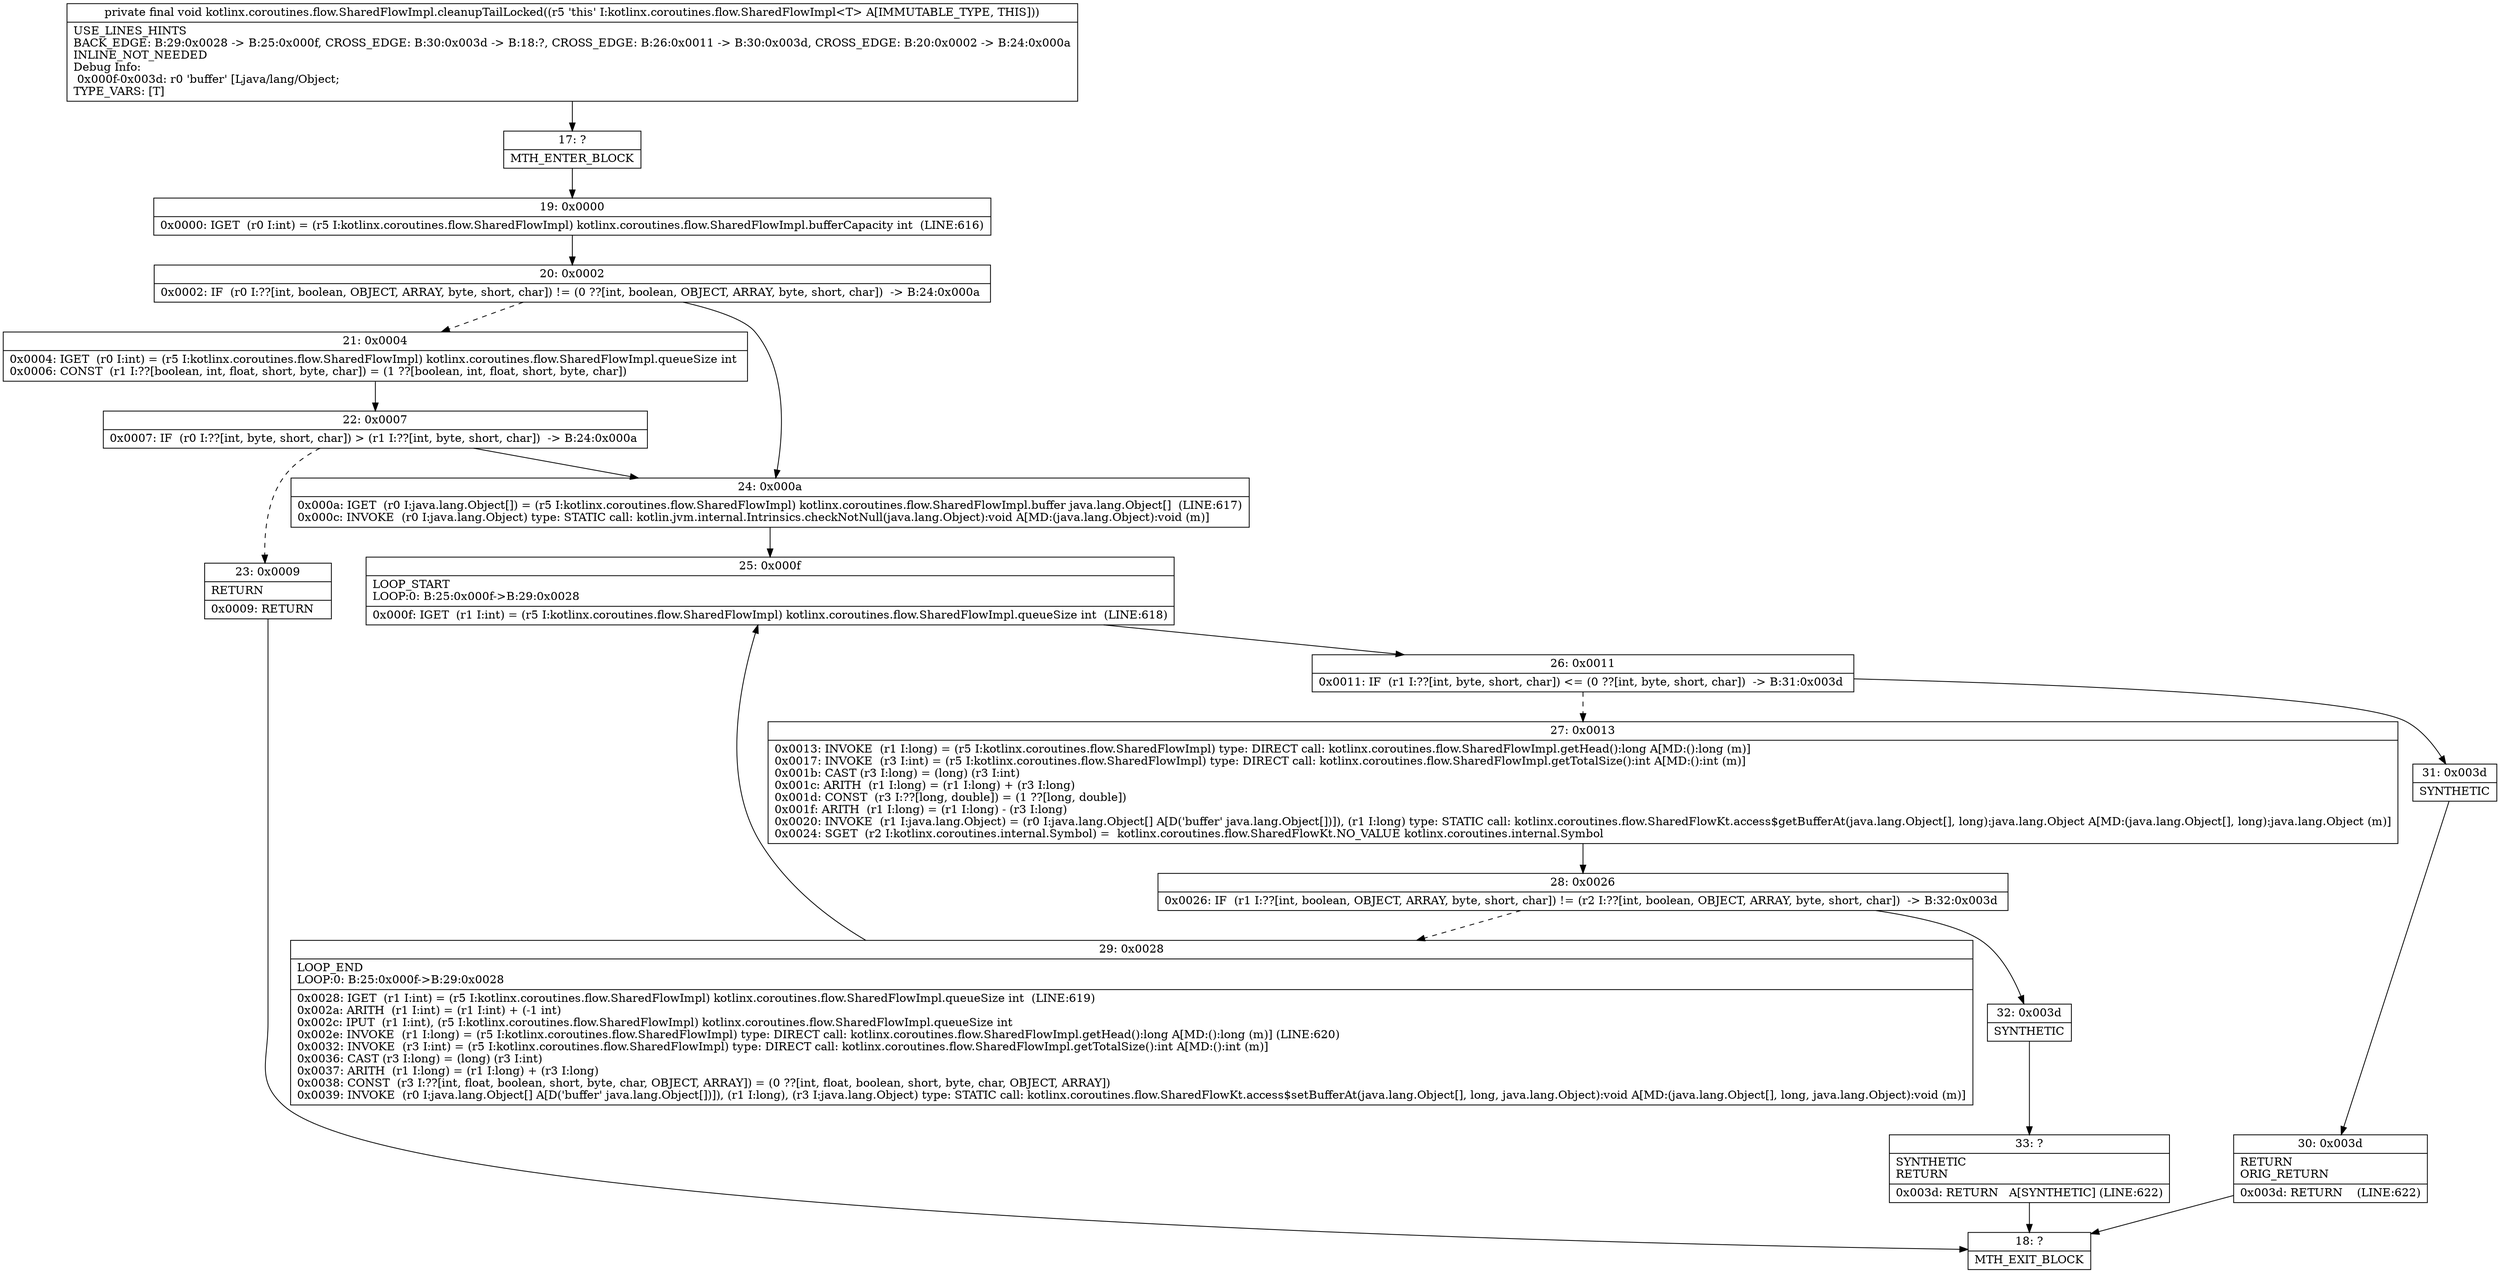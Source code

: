 digraph "CFG forkotlinx.coroutines.flow.SharedFlowImpl.cleanupTailLocked()V" {
Node_17 [shape=record,label="{17\:\ ?|MTH_ENTER_BLOCK\l}"];
Node_19 [shape=record,label="{19\:\ 0x0000|0x0000: IGET  (r0 I:int) = (r5 I:kotlinx.coroutines.flow.SharedFlowImpl) kotlinx.coroutines.flow.SharedFlowImpl.bufferCapacity int  (LINE:616)\l}"];
Node_20 [shape=record,label="{20\:\ 0x0002|0x0002: IF  (r0 I:??[int, boolean, OBJECT, ARRAY, byte, short, char]) != (0 ??[int, boolean, OBJECT, ARRAY, byte, short, char])  \-\> B:24:0x000a \l}"];
Node_21 [shape=record,label="{21\:\ 0x0004|0x0004: IGET  (r0 I:int) = (r5 I:kotlinx.coroutines.flow.SharedFlowImpl) kotlinx.coroutines.flow.SharedFlowImpl.queueSize int \l0x0006: CONST  (r1 I:??[boolean, int, float, short, byte, char]) = (1 ??[boolean, int, float, short, byte, char]) \l}"];
Node_22 [shape=record,label="{22\:\ 0x0007|0x0007: IF  (r0 I:??[int, byte, short, char]) \> (r1 I:??[int, byte, short, char])  \-\> B:24:0x000a \l}"];
Node_23 [shape=record,label="{23\:\ 0x0009|RETURN\l|0x0009: RETURN   \l}"];
Node_18 [shape=record,label="{18\:\ ?|MTH_EXIT_BLOCK\l}"];
Node_24 [shape=record,label="{24\:\ 0x000a|0x000a: IGET  (r0 I:java.lang.Object[]) = (r5 I:kotlinx.coroutines.flow.SharedFlowImpl) kotlinx.coroutines.flow.SharedFlowImpl.buffer java.lang.Object[]  (LINE:617)\l0x000c: INVOKE  (r0 I:java.lang.Object) type: STATIC call: kotlin.jvm.internal.Intrinsics.checkNotNull(java.lang.Object):void A[MD:(java.lang.Object):void (m)]\l}"];
Node_25 [shape=record,label="{25\:\ 0x000f|LOOP_START\lLOOP:0: B:25:0x000f\-\>B:29:0x0028\l|0x000f: IGET  (r1 I:int) = (r5 I:kotlinx.coroutines.flow.SharedFlowImpl) kotlinx.coroutines.flow.SharedFlowImpl.queueSize int  (LINE:618)\l}"];
Node_26 [shape=record,label="{26\:\ 0x0011|0x0011: IF  (r1 I:??[int, byte, short, char]) \<= (0 ??[int, byte, short, char])  \-\> B:31:0x003d \l}"];
Node_27 [shape=record,label="{27\:\ 0x0013|0x0013: INVOKE  (r1 I:long) = (r5 I:kotlinx.coroutines.flow.SharedFlowImpl) type: DIRECT call: kotlinx.coroutines.flow.SharedFlowImpl.getHead():long A[MD:():long (m)]\l0x0017: INVOKE  (r3 I:int) = (r5 I:kotlinx.coroutines.flow.SharedFlowImpl) type: DIRECT call: kotlinx.coroutines.flow.SharedFlowImpl.getTotalSize():int A[MD:():int (m)]\l0x001b: CAST (r3 I:long) = (long) (r3 I:int) \l0x001c: ARITH  (r1 I:long) = (r1 I:long) + (r3 I:long) \l0x001d: CONST  (r3 I:??[long, double]) = (1 ??[long, double]) \l0x001f: ARITH  (r1 I:long) = (r1 I:long) \- (r3 I:long) \l0x0020: INVOKE  (r1 I:java.lang.Object) = (r0 I:java.lang.Object[] A[D('buffer' java.lang.Object[])]), (r1 I:long) type: STATIC call: kotlinx.coroutines.flow.SharedFlowKt.access$getBufferAt(java.lang.Object[], long):java.lang.Object A[MD:(java.lang.Object[], long):java.lang.Object (m)]\l0x0024: SGET  (r2 I:kotlinx.coroutines.internal.Symbol) =  kotlinx.coroutines.flow.SharedFlowKt.NO_VALUE kotlinx.coroutines.internal.Symbol \l}"];
Node_28 [shape=record,label="{28\:\ 0x0026|0x0026: IF  (r1 I:??[int, boolean, OBJECT, ARRAY, byte, short, char]) != (r2 I:??[int, boolean, OBJECT, ARRAY, byte, short, char])  \-\> B:32:0x003d \l}"];
Node_29 [shape=record,label="{29\:\ 0x0028|LOOP_END\lLOOP:0: B:25:0x000f\-\>B:29:0x0028\l|0x0028: IGET  (r1 I:int) = (r5 I:kotlinx.coroutines.flow.SharedFlowImpl) kotlinx.coroutines.flow.SharedFlowImpl.queueSize int  (LINE:619)\l0x002a: ARITH  (r1 I:int) = (r1 I:int) + (\-1 int) \l0x002c: IPUT  (r1 I:int), (r5 I:kotlinx.coroutines.flow.SharedFlowImpl) kotlinx.coroutines.flow.SharedFlowImpl.queueSize int \l0x002e: INVOKE  (r1 I:long) = (r5 I:kotlinx.coroutines.flow.SharedFlowImpl) type: DIRECT call: kotlinx.coroutines.flow.SharedFlowImpl.getHead():long A[MD:():long (m)] (LINE:620)\l0x0032: INVOKE  (r3 I:int) = (r5 I:kotlinx.coroutines.flow.SharedFlowImpl) type: DIRECT call: kotlinx.coroutines.flow.SharedFlowImpl.getTotalSize():int A[MD:():int (m)]\l0x0036: CAST (r3 I:long) = (long) (r3 I:int) \l0x0037: ARITH  (r1 I:long) = (r1 I:long) + (r3 I:long) \l0x0038: CONST  (r3 I:??[int, float, boolean, short, byte, char, OBJECT, ARRAY]) = (0 ??[int, float, boolean, short, byte, char, OBJECT, ARRAY]) \l0x0039: INVOKE  (r0 I:java.lang.Object[] A[D('buffer' java.lang.Object[])]), (r1 I:long), (r3 I:java.lang.Object) type: STATIC call: kotlinx.coroutines.flow.SharedFlowKt.access$setBufferAt(java.lang.Object[], long, java.lang.Object):void A[MD:(java.lang.Object[], long, java.lang.Object):void (m)]\l}"];
Node_32 [shape=record,label="{32\:\ 0x003d|SYNTHETIC\l}"];
Node_33 [shape=record,label="{33\:\ ?|SYNTHETIC\lRETURN\l|0x003d: RETURN   A[SYNTHETIC] (LINE:622)\l}"];
Node_31 [shape=record,label="{31\:\ 0x003d|SYNTHETIC\l}"];
Node_30 [shape=record,label="{30\:\ 0x003d|RETURN\lORIG_RETURN\l|0x003d: RETURN    (LINE:622)\l}"];
MethodNode[shape=record,label="{private final void kotlinx.coroutines.flow.SharedFlowImpl.cleanupTailLocked((r5 'this' I:kotlinx.coroutines.flow.SharedFlowImpl\<T\> A[IMMUTABLE_TYPE, THIS]))  | USE_LINES_HINTS\lBACK_EDGE: B:29:0x0028 \-\> B:25:0x000f, CROSS_EDGE: B:30:0x003d \-\> B:18:?, CROSS_EDGE: B:26:0x0011 \-\> B:30:0x003d, CROSS_EDGE: B:20:0x0002 \-\> B:24:0x000a\lINLINE_NOT_NEEDED\lDebug Info:\l  0x000f\-0x003d: r0 'buffer' [Ljava\/lang\/Object;\lTYPE_VARS: [T]\l}"];
MethodNode -> Node_17;Node_17 -> Node_19;
Node_19 -> Node_20;
Node_20 -> Node_21[style=dashed];
Node_20 -> Node_24;
Node_21 -> Node_22;
Node_22 -> Node_23[style=dashed];
Node_22 -> Node_24;
Node_23 -> Node_18;
Node_24 -> Node_25;
Node_25 -> Node_26;
Node_26 -> Node_27[style=dashed];
Node_26 -> Node_31;
Node_27 -> Node_28;
Node_28 -> Node_29[style=dashed];
Node_28 -> Node_32;
Node_29 -> Node_25;
Node_32 -> Node_33;
Node_33 -> Node_18;
Node_31 -> Node_30;
Node_30 -> Node_18;
}

